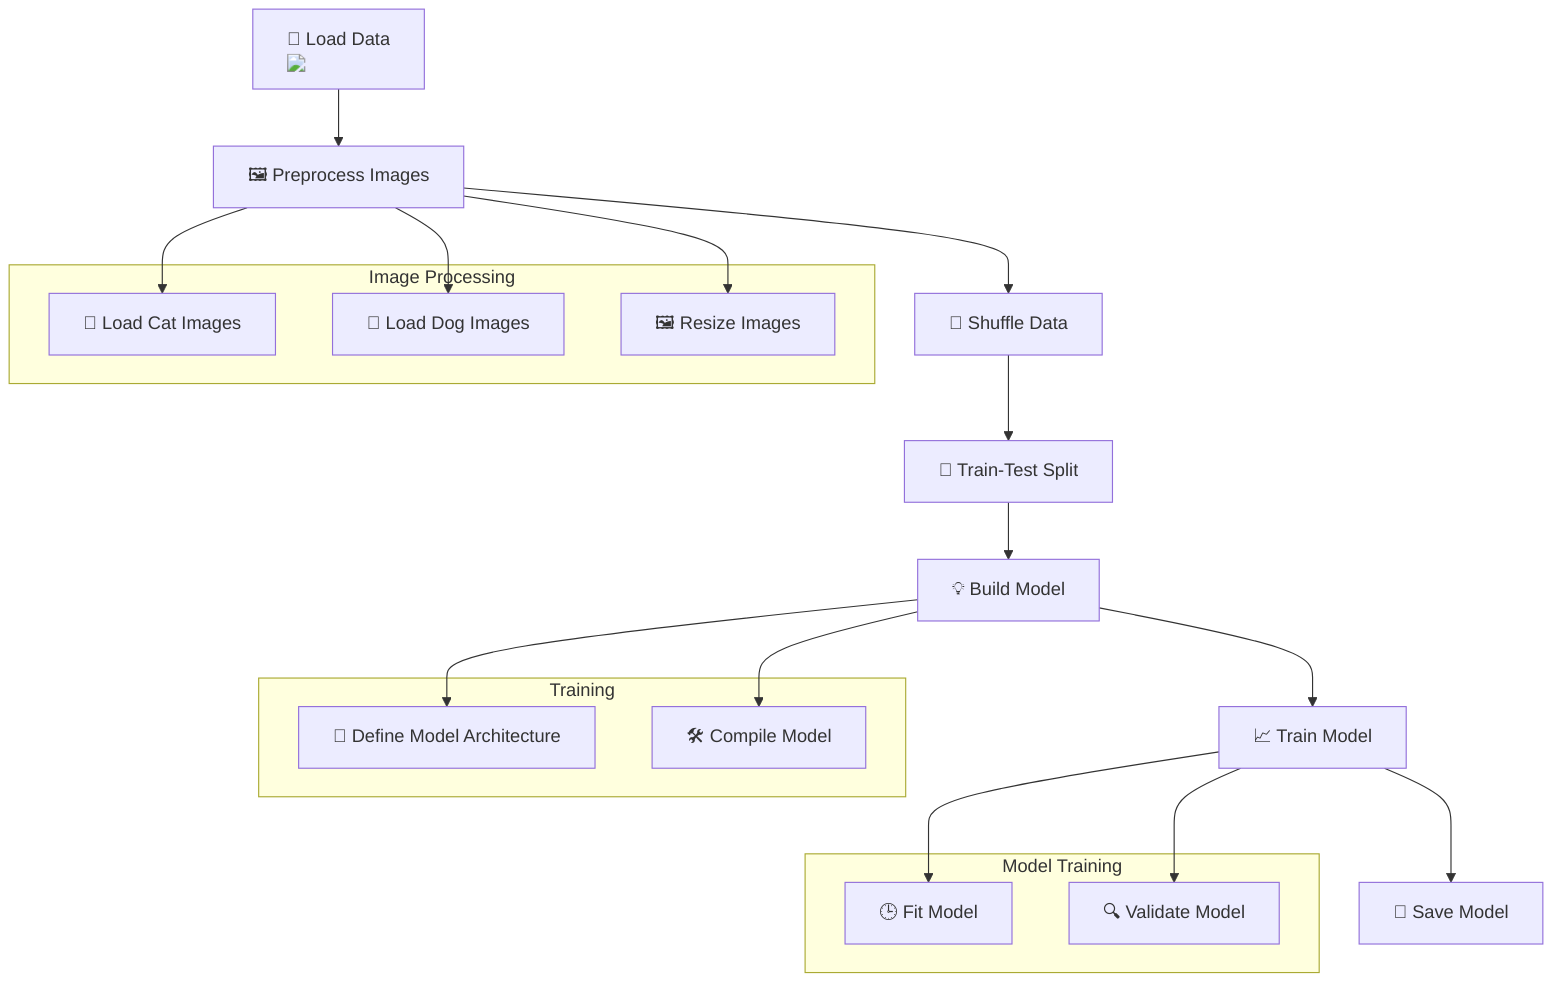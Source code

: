 graph TD;
    A["📂 Load Data <img src='icons/file.svg'/> "] --> B["🖼️ Preprocess Images"]
    B --> C["🔀 Shuffle Data"]
    C --> D["🤖 Train-Test Split"]
    D --> E["💡 Build Model"]
    E --> F["📈 Train Model"]
    F --> G["💾 Save Model"]
    
    subgraph Image Processing
        B1["🚪 Load Cat Images"]
        B2["🚪 Load Dog Images"]
        B3["🖼️ Resize Images"]
    end

    B --> B1
    B --> B2
    B --> B3
    
    subgraph Training
        E1["🧠 Define Model Architecture"]
        E2["🛠️ Compile Model"]
    end

    E --> E1
    E --> E2
    
    subgraph Model Training
        F1["🕒 Fit Model"]
        F2["🔍 Validate Model"]
    end

    F --> F1
    F --> F2